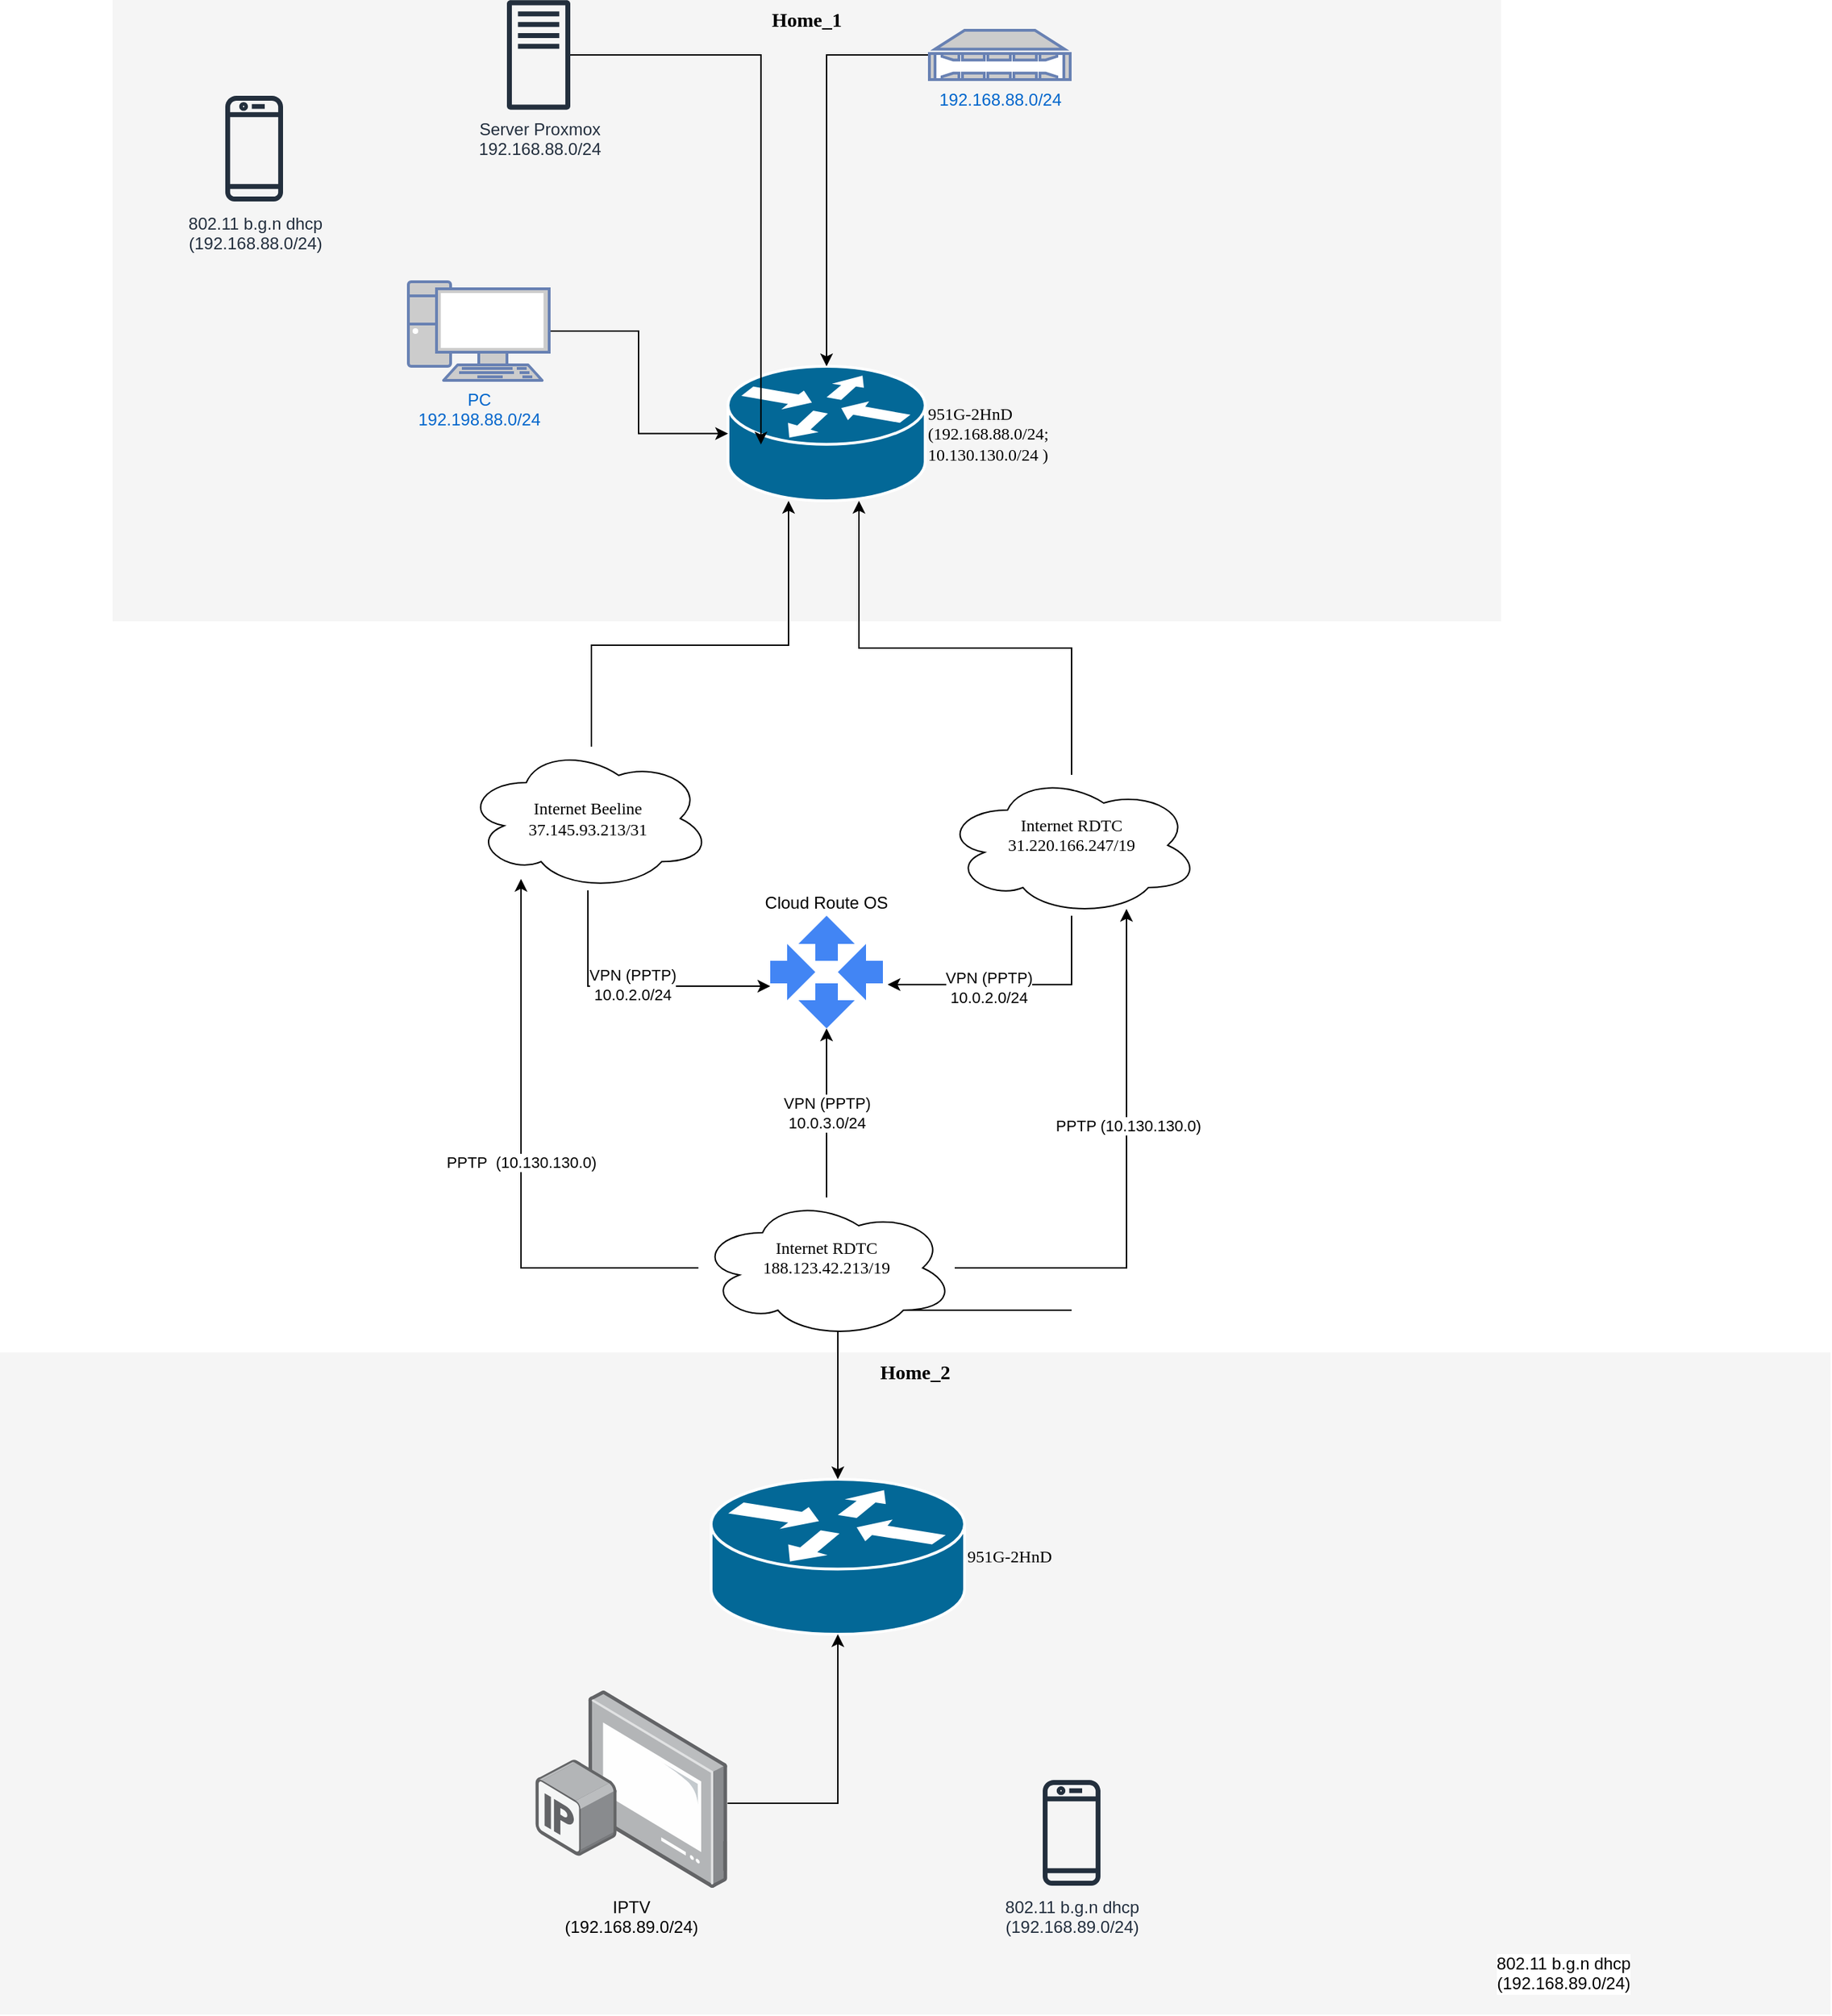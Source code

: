 <mxfile version="20.6.0" type="github">
  <diagram name="Page-1" id="c37626ed-c26b-45fb-9056-f9ebc6bb27b6">
    <mxGraphModel dx="2370" dy="1122" grid="1" gridSize="10" guides="1" tooltips="1" connect="1" arrows="1" fold="1" page="1" pageScale="1" pageWidth="1100" pageHeight="850" background="none" math="0" shadow="0">
      <root>
        <mxCell id="0" />
        <mxCell id="1" parent="0" />
        <mxCell id="1c7a67bf8fd3230f-83" value="Home_1" style="whiteSpace=wrap;html=1;rounded=0;shadow=0;comic=0;strokeWidth=1;fontFamily=Verdana;fontSize=14;fillColor=#f5f5f5;strokeColor=none;verticalAlign=top;fontStyle=1;align=center;" parent="1" vertex="1">
          <mxGeometry x="420" y="250" width="986" height="441" as="geometry" />
        </mxCell>
        <mxCell id="1c7a67bf8fd3230f-81" value="Home_2" style="whiteSpace=wrap;html=1;rounded=0;shadow=0;comic=0;strokeWidth=1;fontFamily=Verdana;fontSize=14;fillColor=#f5f5f5;strokeColor=none;fontStyle=1;verticalAlign=top;" parent="1" vertex="1">
          <mxGeometry x="340" y="1210" width="1300" height="470" as="geometry" />
        </mxCell>
        <mxCell id="1c7a67bf8fd3230f-47" value="&lt;div&gt;951G-2HnD &lt;br&gt;&lt;/div&gt;&lt;div&gt;(192.168.88.0/24;&lt;/div&gt;&lt;div&gt;10.130.130.0/24 )&lt;br&gt;&lt;/div&gt;" style="shape=mxgraph.cisco.routers.router;html=1;dashed=0;fillColor=#036897;strokeColor=#ffffff;strokeWidth=2;verticalLabelPosition=middle;verticalAlign=middle;rounded=0;shadow=0;comic=0;fontFamily=Verdana;fontSize=12;align=left;labelBackgroundColor=none;labelPosition=right;" parent="1" vertex="1">
          <mxGeometry x="857" y="510" width="140" height="95.5" as="geometry" />
        </mxCell>
        <mxCell id="9nUGr13jLYYh1S3SIOJ--30" style="edgeStyle=orthogonalEdgeStyle;rounded=0;orthogonalLoop=1;jettySize=auto;html=1;" edge="1" parent="1" source="9nUGr13jLYYh1S3SIOJ--1" target="1c7a67bf8fd3230f-47">
          <mxGeometry relative="1" as="geometry">
            <Array as="points">
              <mxPoint x="1101" y="710" />
              <mxPoint x="950" y="710" />
            </Array>
          </mxGeometry>
        </mxCell>
        <mxCell id="9nUGr13jLYYh1S3SIOJ--31" style="edgeStyle=orthogonalEdgeStyle;rounded=0;orthogonalLoop=1;jettySize=auto;html=1;entryX=1.042;entryY=0.611;entryDx=0;entryDy=0;entryPerimeter=0;" edge="1" parent="1" source="9nUGr13jLYYh1S3SIOJ--1" target="9nUGr13jLYYh1S3SIOJ--18">
          <mxGeometry relative="1" as="geometry">
            <Array as="points">
              <mxPoint x="1101" y="949" />
            </Array>
          </mxGeometry>
        </mxCell>
        <mxCell id="9nUGr13jLYYh1S3SIOJ--40" value="&lt;div&gt;VPN (PPTP)&lt;/div&gt;&lt;div&gt;10.0.2.0/24&lt;/div&gt;" style="edgeLabel;html=1;align=center;verticalAlign=middle;resizable=0;points=[];" vertex="1" connectable="0" parent="9nUGr13jLYYh1S3SIOJ--31">
          <mxGeometry x="0.086" y="2" relative="1" as="geometry">
            <mxPoint x="-11" as="offset" />
          </mxGeometry>
        </mxCell>
        <UserObject label="&lt;div&gt;Internet RDTC&lt;/div&gt;&lt;div&gt;31.220.166.247/19&lt;/div&gt;&lt;div&gt;&lt;br&gt;&lt;/div&gt;" id="9nUGr13jLYYh1S3SIOJ--1">
          <mxCell style="ellipse;shape=cloud;whiteSpace=wrap;html=1;rounded=0;shadow=0;comic=0;strokeWidth=1;fontFamily=Verdana;fontSize=12;" vertex="1" parent="1">
            <mxGeometry x="1010" y="800" width="182" height="100" as="geometry" />
          </mxCell>
        </UserObject>
        <mxCell id="9nUGr13jLYYh1S3SIOJ--29" style="edgeStyle=orthogonalEdgeStyle;rounded=0;orthogonalLoop=1;jettySize=auto;html=1;" edge="1" parent="1" source="9nUGr13jLYYh1S3SIOJ--2" target="1c7a67bf8fd3230f-47">
          <mxGeometry relative="1" as="geometry">
            <Array as="points">
              <mxPoint x="760" y="708" />
              <mxPoint x="900" y="708" />
            </Array>
          </mxGeometry>
        </mxCell>
        <mxCell id="9nUGr13jLYYh1S3SIOJ--32" style="edgeStyle=orthogonalEdgeStyle;rounded=0;orthogonalLoop=1;jettySize=auto;html=1;" edge="1" parent="1" source="9nUGr13jLYYh1S3SIOJ--2" target="9nUGr13jLYYh1S3SIOJ--18">
          <mxGeometry relative="1" as="geometry">
            <Array as="points">
              <mxPoint x="758" y="950" />
            </Array>
          </mxGeometry>
        </mxCell>
        <mxCell id="9nUGr13jLYYh1S3SIOJ--39" value="&lt;div&gt;VPN (PPTP)&lt;div&gt;10.0.2.0/24&lt;/div&gt;&lt;/div&gt;" style="edgeLabel;html=1;align=center;verticalAlign=middle;resizable=0;points=[];" vertex="1" connectable="0" parent="9nUGr13jLYYh1S3SIOJ--32">
          <mxGeometry y="1" relative="1" as="geometry">
            <mxPoint as="offset" />
          </mxGeometry>
        </mxCell>
        <mxCell id="9nUGr13jLYYh1S3SIOJ--2" value="&lt;div&gt;Internet Beeline&lt;/div&gt;&lt;div&gt;37.145.93.213/31&lt;/div&gt;" style="ellipse;shape=cloud;whiteSpace=wrap;html=1;rounded=0;shadow=0;comic=0;strokeWidth=1;fontFamily=Verdana;fontSize=12;" vertex="1" parent="1">
          <mxGeometry x="670" y="780" width="175" height="102" as="geometry" />
        </mxCell>
        <mxCell id="9nUGr13jLYYh1S3SIOJ--8" style="edgeStyle=orthogonalEdgeStyle;rounded=0;orthogonalLoop=1;jettySize=auto;html=1;entryX=0.167;entryY=0.581;entryDx=0;entryDy=0;entryPerimeter=0;" edge="1" parent="1" source="9nUGr13jLYYh1S3SIOJ--7" target="1c7a67bf8fd3230f-47">
          <mxGeometry relative="1" as="geometry" />
        </mxCell>
        <mxCell id="9nUGr13jLYYh1S3SIOJ--7" value="&lt;div&gt;Server Proxmox&lt;/div&gt;&lt;div&gt;192.168.88.0/24&lt;br&gt;&lt;/div&gt;" style="sketch=0;outlineConnect=0;fontColor=#232F3E;gradientColor=none;fillColor=#232F3D;strokeColor=none;dashed=0;verticalLabelPosition=bottom;verticalAlign=top;align=center;html=1;fontSize=12;fontStyle=0;aspect=fixed;pointerEvents=1;shape=mxgraph.aws4.traditional_server;" vertex="1" parent="1">
          <mxGeometry x="700" y="250" width="45" height="78" as="geometry" />
        </mxCell>
        <mxCell id="9nUGr13jLYYh1S3SIOJ--28" style="edgeStyle=orthogonalEdgeStyle;rounded=0;orthogonalLoop=1;jettySize=auto;html=1;" edge="1" parent="1" source="9nUGr13jLYYh1S3SIOJ--9" target="1c7a67bf8fd3230f-47">
          <mxGeometry relative="1" as="geometry" />
        </mxCell>
        <mxCell id="9nUGr13jLYYh1S3SIOJ--9" value="&lt;div&gt;PC&lt;/div&gt;&lt;div&gt;192.198.88.0/24&lt;br&gt;&lt;/div&gt;" style="fontColor=#0066CC;verticalAlign=top;verticalLabelPosition=bottom;labelPosition=center;align=center;html=1;outlineConnect=0;fillColor=#CCCCCC;strokeColor=#6881B3;gradientColor=none;gradientDirection=north;strokeWidth=2;shape=mxgraph.networks.pc;" vertex="1" parent="1">
          <mxGeometry x="630" y="450" width="100" height="70" as="geometry" />
        </mxCell>
        <mxCell id="9nUGr13jLYYh1S3SIOJ--13" value="&lt;div&gt;802.11 b.g.n dhcp &lt;br&gt;&lt;/div&gt;&lt;div&gt;(192.168.88.0/24)&lt;/div&gt;" style="sketch=0;outlineConnect=0;fontColor=#232F3E;gradientColor=none;fillColor=#232F3D;strokeColor=none;dashed=0;verticalLabelPosition=bottom;verticalAlign=top;align=center;html=1;fontSize=12;fontStyle=0;aspect=fixed;pointerEvents=1;shape=mxgraph.aws4.mobile_client;" vertex="1" parent="1">
          <mxGeometry x="500" y="316.5" width="41" height="78" as="geometry" />
        </mxCell>
        <mxCell id="9nUGr13jLYYh1S3SIOJ--18" value="Cloud Route OS" style="editableCssRules=.*;shape=image;verticalLabelPosition=top;labelBackgroundColor=#ffffff;verticalAlign=bottom;aspect=fixed;imageAspect=0;image=data:image/svg+xml,PHN2ZyB4bWxucz0iaHR0cDovL3d3dy53My5vcmcvMjAwMC9zdmciIHhtbG5zOnY9Imh0dHBzOi8vdmVjdGEuaW8vbmFubyIgd2lkdGg9IjIwIiBoZWlnaHQ9IjIwIiB2aWV3Qm94PSIwIDAgMjAgMjAiPiYjeGE7CTxzdHlsZSB0eXBlPSJ0ZXh0L2NzcyI+JiN4YTsJLnN0MHtmaWxsOiM0Mjg1ZjQ7fSYjeGE7CTwvc3R5bGU+JiN4YTsJPHBhdGggY2xhc3M9InN0MCIgZD0iTTE3IDEydjNsLTUtNSA1LTV2M2gzdjR6TTMgOEgwdjRoM3YzbDUtNS01LTV6bTkgN3YtM0g4djNINWw1IDUgNS01em0wLTEwdjNIOFY1SDVsNS01IDUgNXoiLz4mI3hhOzwvc3ZnPg==;labelPosition=center;align=center;" vertex="1" parent="1">
          <mxGeometry x="887" y="900" width="80" height="80" as="geometry" />
        </mxCell>
        <mxCell id="9nUGr13jLYYh1S3SIOJ--25" style="edgeStyle=orthogonalEdgeStyle;rounded=0;orthogonalLoop=1;jettySize=auto;html=1;entryX=0.5;entryY=0;entryDx=0;entryDy=0;entryPerimeter=0;" edge="1" parent="1" source="9nUGr13jLYYh1S3SIOJ--24" target="1c7a67bf8fd3230f-47">
          <mxGeometry relative="1" as="geometry" />
        </mxCell>
        <mxCell id="9nUGr13jLYYh1S3SIOJ--24" value="192.168.88.0/24" style="fontColor=#0066CC;verticalAlign=top;verticalLabelPosition=bottom;labelPosition=center;align=center;html=1;outlineConnect=0;fillColor=#CCCCCC;strokeColor=#6881B3;gradientColor=none;gradientDirection=north;strokeWidth=2;shape=mxgraph.networks.nas_filer;" vertex="1" parent="1">
          <mxGeometry x="1000" y="271.5" width="100" height="35" as="geometry" />
        </mxCell>
        <mxCell id="9nUGr13jLYYh1S3SIOJ--35" value="951G-2HnD" style="shape=mxgraph.cisco.routers.router;html=1;dashed=0;fillColor=#036897;strokeColor=#ffffff;strokeWidth=2;verticalLabelPosition=middle;verticalAlign=middle;rounded=0;shadow=0;comic=0;fontFamily=Verdana;fontSize=12;labelPosition=right;align=left;" vertex="1" parent="1">
          <mxGeometry x="845" y="1300" width="180" height="110" as="geometry" />
        </mxCell>
        <mxCell id="9nUGr13jLYYh1S3SIOJ--37" style="edgeStyle=orthogonalEdgeStyle;rounded=0;orthogonalLoop=1;jettySize=auto;html=1;" edge="1" parent="1" source="9nUGr13jLYYh1S3SIOJ--36" target="9nUGr13jLYYh1S3SIOJ--35">
          <mxGeometry relative="1" as="geometry">
            <Array as="points">
              <mxPoint x="1101" y="1180" />
              <mxPoint x="1230" y="1180" />
            </Array>
          </mxGeometry>
        </mxCell>
        <mxCell id="9nUGr13jLYYh1S3SIOJ--38" style="edgeStyle=orthogonalEdgeStyle;rounded=0;orthogonalLoop=1;jettySize=auto;html=1;" edge="1" parent="1" source="9nUGr13jLYYh1S3SIOJ--36" target="9nUGr13jLYYh1S3SIOJ--18">
          <mxGeometry relative="1" as="geometry" />
        </mxCell>
        <mxCell id="9nUGr13jLYYh1S3SIOJ--41" value="&lt;div&gt;VPN (PPTP)&lt;/div&gt;&lt;div&gt;&lt;div&gt;10.0.3.0/24&lt;/div&gt;&lt;/div&gt;" style="edgeLabel;html=1;align=center;verticalAlign=middle;resizable=0;points=[];" vertex="1" connectable="0" parent="9nUGr13jLYYh1S3SIOJ--38">
          <mxGeometry x="0.297" y="3" relative="1" as="geometry">
            <mxPoint x="3" y="18" as="offset" />
          </mxGeometry>
        </mxCell>
        <mxCell id="9nUGr13jLYYh1S3SIOJ--47" value="PPTP&amp;nbsp; (10.130.130.0)" style="edgeStyle=orthogonalEdgeStyle;rounded=0;orthogonalLoop=1;jettySize=auto;html=1;" edge="1" parent="1" source="9nUGr13jLYYh1S3SIOJ--36" target="9nUGr13jLYYh1S3SIOJ--2">
          <mxGeometry relative="1" as="geometry">
            <Array as="points">
              <mxPoint x="710" y="1150" />
            </Array>
          </mxGeometry>
        </mxCell>
        <mxCell id="9nUGr13jLYYh1S3SIOJ--48" style="edgeStyle=orthogonalEdgeStyle;rounded=0;orthogonalLoop=1;jettySize=auto;html=1;" edge="1" parent="1" source="9nUGr13jLYYh1S3SIOJ--36" target="9nUGr13jLYYh1S3SIOJ--1">
          <mxGeometry relative="1" as="geometry">
            <Array as="points">
              <mxPoint x="1140" y="1150" />
            </Array>
          </mxGeometry>
        </mxCell>
        <mxCell id="9nUGr13jLYYh1S3SIOJ--49" value="PPTP (10.130.130.0)" style="edgeLabel;html=1;align=center;verticalAlign=middle;resizable=0;points=[];" vertex="1" connectable="0" parent="9nUGr13jLYYh1S3SIOJ--48">
          <mxGeometry x="0.184" y="-1" relative="1" as="geometry">
            <mxPoint as="offset" />
          </mxGeometry>
        </mxCell>
        <UserObject label="&lt;div&gt;Internet RDTC&lt;/div&gt;&lt;div&gt;188.123.42.213/19&lt;/div&gt;&lt;div&gt;&lt;br&gt;&lt;/div&gt;" id="9nUGr13jLYYh1S3SIOJ--36">
          <mxCell style="ellipse;shape=cloud;whiteSpace=wrap;html=1;rounded=0;shadow=0;comic=0;strokeWidth=1;fontFamily=Verdana;fontSize=12;" vertex="1" parent="1">
            <mxGeometry x="836" y="1100" width="182" height="100" as="geometry" />
          </mxCell>
        </UserObject>
        <mxCell id="9nUGr13jLYYh1S3SIOJ--44" value="&lt;div&gt;802.11 b.g.n dhcp &lt;br&gt;&lt;/div&gt;&lt;div&gt;(192.168.89.0/24)&lt;/div&gt;" style="sketch=0;outlineConnect=0;fontColor=#232F3E;gradientColor=none;fillColor=#232F3D;strokeColor=none;dashed=0;verticalLabelPosition=bottom;verticalAlign=top;align=center;html=1;fontSize=12;fontStyle=0;aspect=fixed;pointerEvents=1;shape=mxgraph.aws4.mobile_client;" vertex="1" parent="1">
          <mxGeometry x="1080.5" y="1512" width="41" height="78" as="geometry" />
        </mxCell>
        <mxCell id="9nUGr13jLYYh1S3SIOJ--55" style="edgeStyle=orthogonalEdgeStyle;rounded=0;orthogonalLoop=1;jettySize=auto;html=1;" edge="1" parent="1" source="9nUGr13jLYYh1S3SIOJ--52" target="9nUGr13jLYYh1S3SIOJ--35">
          <mxGeometry relative="1" as="geometry">
            <Array as="points">
              <mxPoint x="935" y="1530" />
            </Array>
          </mxGeometry>
        </mxCell>
        <mxCell id="9nUGr13jLYYh1S3SIOJ--52" value="&lt;div&gt;IPTV&lt;/div&gt;&lt;div&gt;(192.168.89.0/24)&lt;br&gt;&lt;/div&gt;" style="points=[];aspect=fixed;html=1;align=center;shadow=0;dashed=0;image;image=img/lib/allied_telesis/computer_and_terminals/IP_TV.svg;labelBackgroundColor=none;" vertex="1" parent="1">
          <mxGeometry x="720" y="1450" width="136.67" height="140" as="geometry" />
        </mxCell>
        <mxCell id="9nUGr13jLYYh1S3SIOJ--54" value="&lt;div&gt;&lt;div&gt;802.11 b.g.n dhcp &lt;br&gt;&lt;/div&gt;&lt;div&gt;(192.168.89.0/24)&lt;/div&gt;&lt;/div&gt;" style="shape=image;html=1;verticalAlign=top;verticalLabelPosition=bottom;labelBackgroundColor=#ffffff;imageAspect=0;aspect=fixed;image=https://cdn0.iconfinder.com/data/icons/devices-42/512/Laptop-128.png" vertex="1" parent="1">
          <mxGeometry x="1340" y="1410" width="220" height="220" as="geometry" />
        </mxCell>
      </root>
    </mxGraphModel>
  </diagram>
</mxfile>

